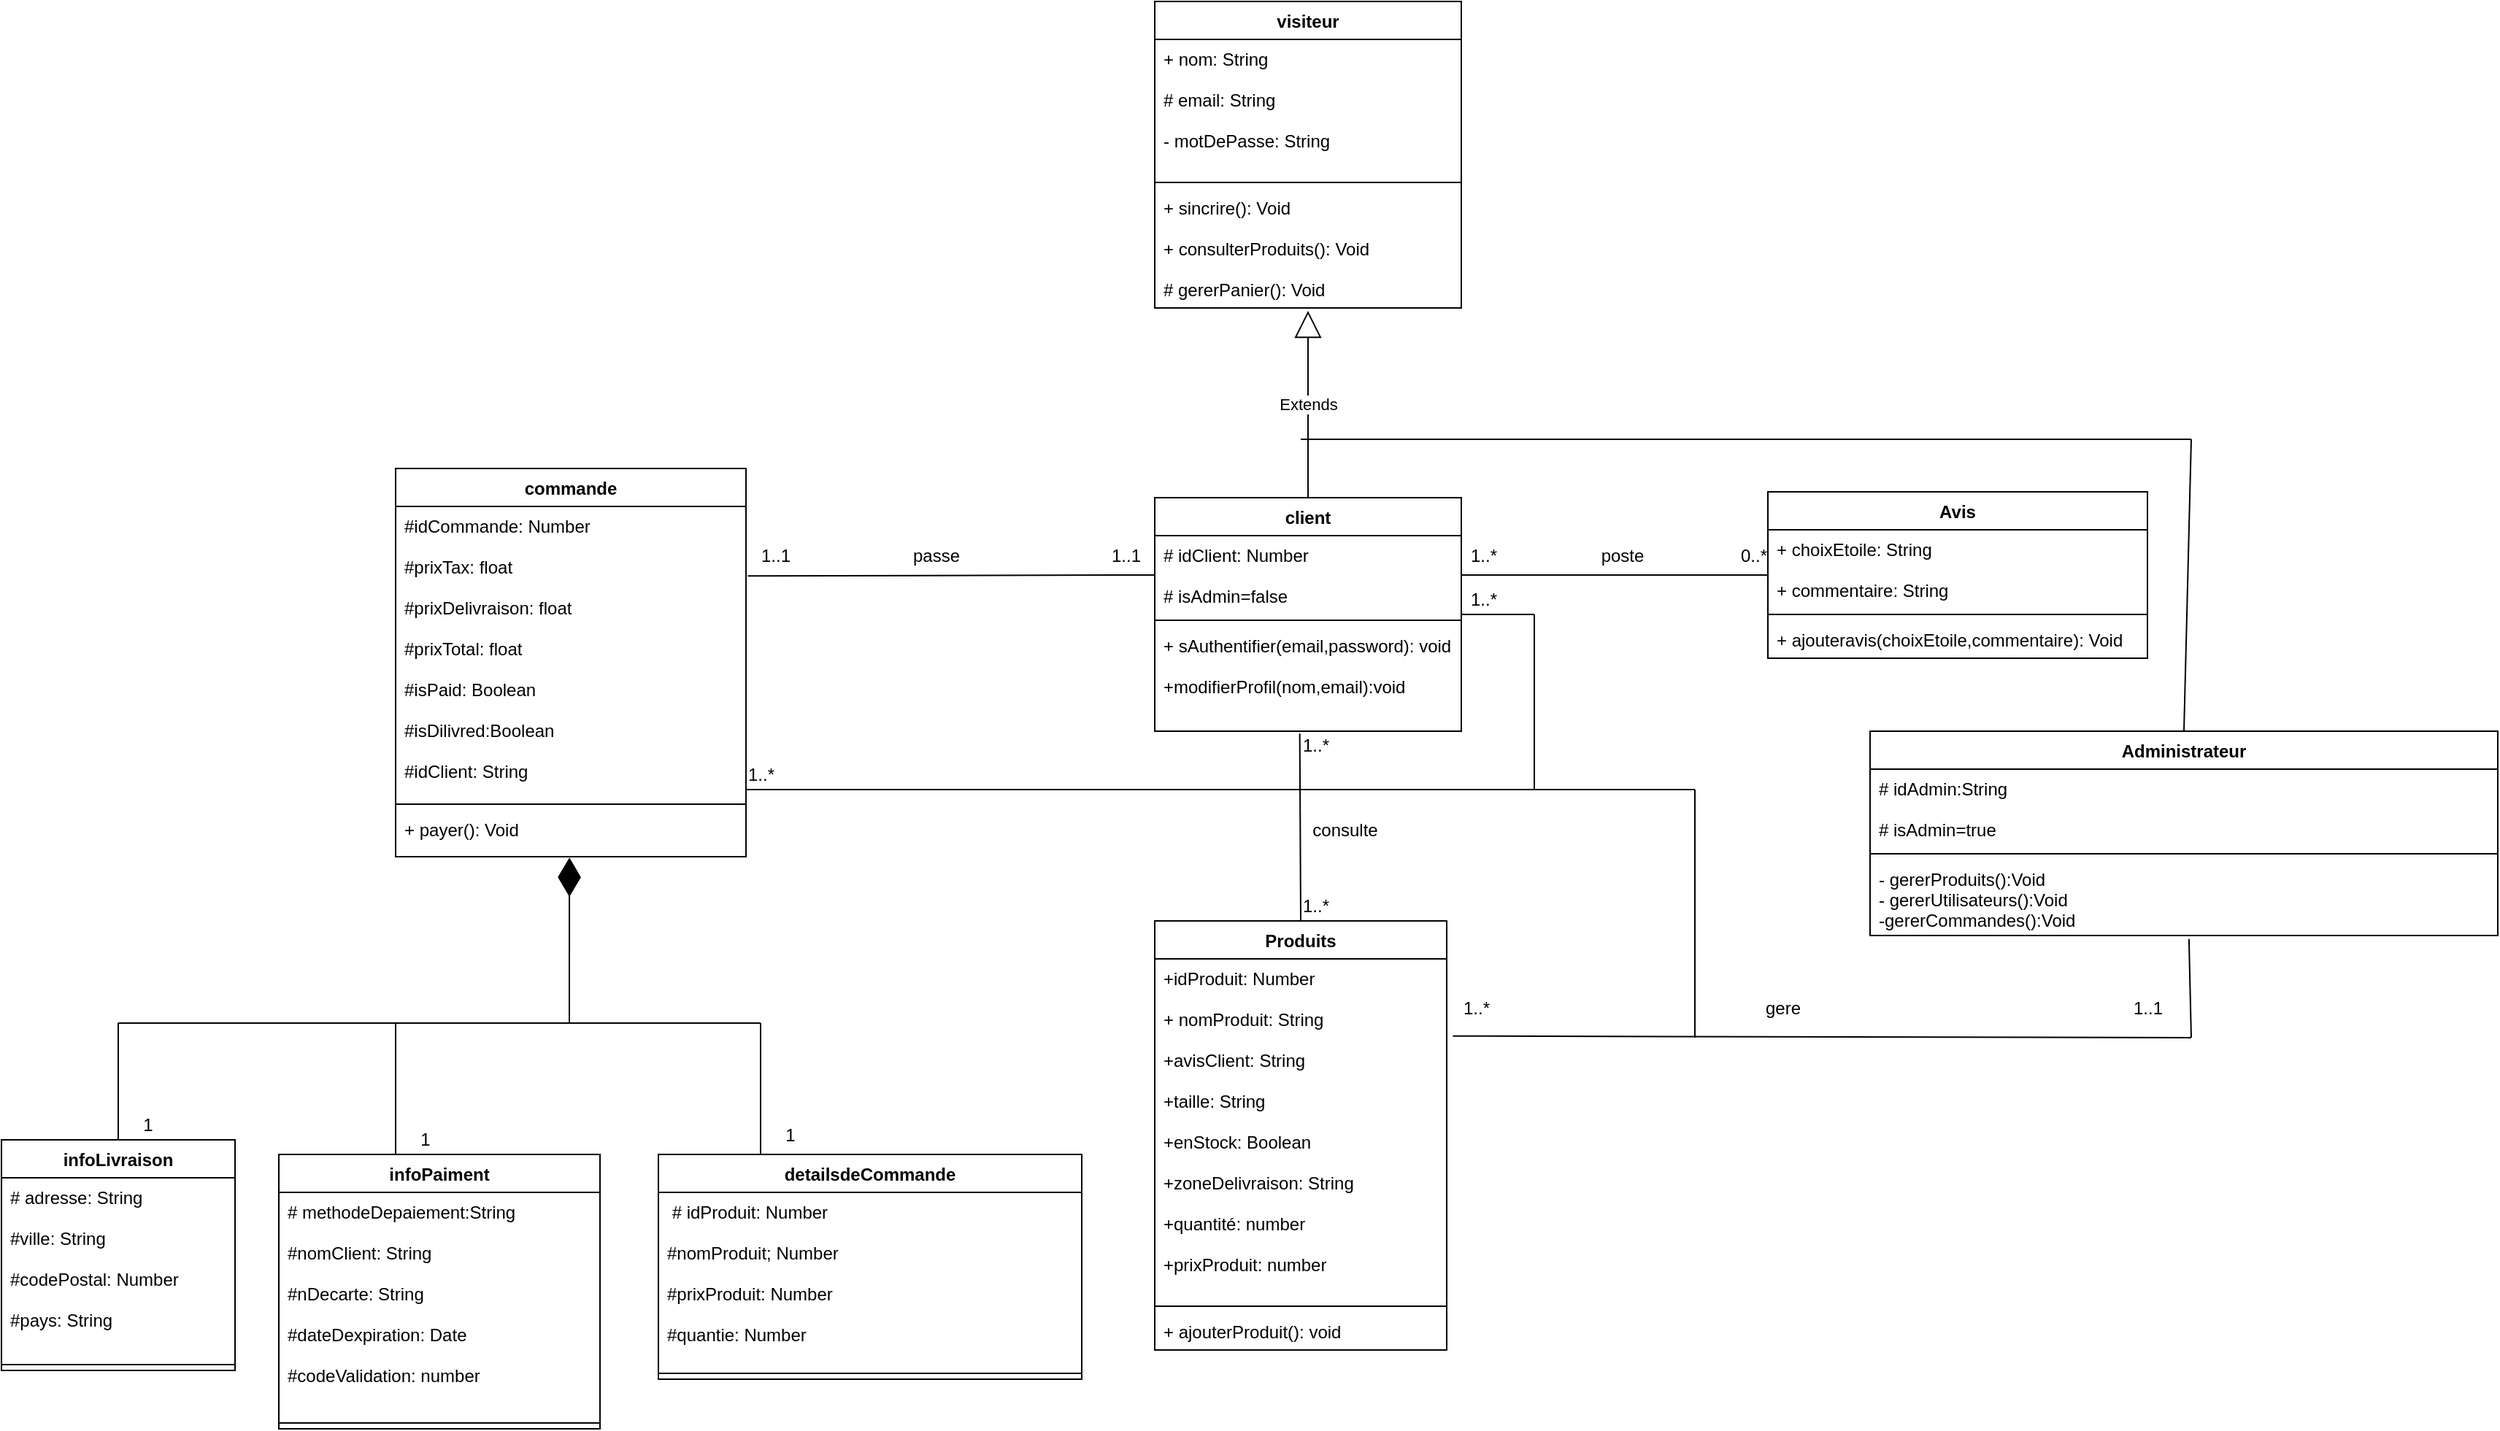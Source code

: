 <mxfile version="18.0.6" type="device"><diagram id="C5RBs43oDa-KdzZeNtuy" name="Page-1"><mxGraphModel dx="3620" dy="986" grid="1" gridSize="10" guides="1" tooltips="1" connect="1" arrows="1" fold="1" page="1" pageScale="1" pageWidth="827" pageHeight="1169" math="0" shadow="0"><root><mxCell id="WIyWlLk6GJQsqaUBKTNV-0"/><mxCell id="WIyWlLk6GJQsqaUBKTNV-1" parent="WIyWlLk6GJQsqaUBKTNV-0"/><mxCell id="Y_8PUAA5JZlrQb6IXY1O-14" value="visiteur" style="swimlane;fontStyle=1;align=center;verticalAlign=top;childLayout=stackLayout;horizontal=1;startSize=26;horizontalStack=0;resizeParent=1;resizeParentMax=0;resizeLast=0;collapsible=1;marginBottom=0;" parent="WIyWlLk6GJQsqaUBKTNV-1" vertex="1"><mxGeometry x="-330" y="20" width="210" height="210" as="geometry"/></mxCell><mxCell id="Y_8PUAA5JZlrQb6IXY1O-15" value="+ nom: String&#10;&#10;# email: String&#10;&#10;- motDePasse: String&#10;&#10;" style="text;strokeColor=none;fillColor=none;align=left;verticalAlign=top;spacingLeft=4;spacingRight=4;overflow=hidden;rotatable=0;points=[[0,0.5],[1,0.5]];portConstraint=eastwest;" parent="Y_8PUAA5JZlrQb6IXY1O-14" vertex="1"><mxGeometry y="26" width="210" height="94" as="geometry"/></mxCell><mxCell id="Y_8PUAA5JZlrQb6IXY1O-16" value="" style="line;strokeWidth=1;fillColor=none;align=left;verticalAlign=middle;spacingTop=-1;spacingLeft=3;spacingRight=3;rotatable=0;labelPosition=right;points=[];portConstraint=eastwest;" parent="Y_8PUAA5JZlrQb6IXY1O-14" vertex="1"><mxGeometry y="120" width="210" height="8" as="geometry"/></mxCell><mxCell id="Y_8PUAA5JZlrQb6IXY1O-17" value="+ sincrire(): Void&#10;&#10;+ consulterProduits(): Void&#10;&#10;# gererPanier(): Void" style="text;strokeColor=none;fillColor=none;align=left;verticalAlign=top;spacingLeft=4;spacingRight=4;overflow=hidden;rotatable=0;points=[[0,0.5],[1,0.5]];portConstraint=eastwest;" parent="Y_8PUAA5JZlrQb6IXY1O-14" vertex="1"><mxGeometry y="128" width="210" height="82" as="geometry"/></mxCell><mxCell id="Y_8PUAA5JZlrQb6IXY1O-18" value="client" style="swimlane;fontStyle=1;align=center;verticalAlign=top;childLayout=stackLayout;horizontal=1;startSize=26;horizontalStack=0;resizeParent=1;resizeParentMax=0;resizeLast=0;collapsible=1;marginBottom=0;" parent="WIyWlLk6GJQsqaUBKTNV-1" vertex="1"><mxGeometry x="-330" y="360" width="210" height="160" as="geometry"/></mxCell><mxCell id="Y_8PUAA5JZlrQb6IXY1O-19" value="# idClient: Number&#10;&#10;# isAdmin=false&#10;&#10;&#10;" style="text;strokeColor=none;fillColor=none;align=left;verticalAlign=top;spacingLeft=4;spacingRight=4;overflow=hidden;rotatable=0;points=[[0,0.5],[1,0.5]];portConstraint=eastwest;" parent="Y_8PUAA5JZlrQb6IXY1O-18" vertex="1"><mxGeometry y="26" width="210" height="54" as="geometry"/></mxCell><mxCell id="Y_8PUAA5JZlrQb6IXY1O-20" value="" style="line;strokeWidth=1;fillColor=none;align=left;verticalAlign=middle;spacingTop=-1;spacingLeft=3;spacingRight=3;rotatable=0;labelPosition=right;points=[];portConstraint=eastwest;" parent="Y_8PUAA5JZlrQb6IXY1O-18" vertex="1"><mxGeometry y="80" width="210" height="8" as="geometry"/></mxCell><mxCell id="Y_8PUAA5JZlrQb6IXY1O-21" value="+ sAuthentifier(email,password): void&#10;&#10;+modifierProfil(nom,email):void" style="text;strokeColor=none;fillColor=none;align=left;verticalAlign=top;spacingLeft=4;spacingRight=4;overflow=hidden;rotatable=0;points=[[0,0.5],[1,0.5]];portConstraint=eastwest;" parent="Y_8PUAA5JZlrQb6IXY1O-18" vertex="1"><mxGeometry y="88" width="210" height="72" as="geometry"/></mxCell><mxCell id="Y_8PUAA5JZlrQb6IXY1O-22" value="Extends" style="endArrow=block;endSize=16;endFill=0;html=1;rounded=0;exitX=0.5;exitY=0;exitDx=0;exitDy=0;entryX=0.5;entryY=1.024;entryDx=0;entryDy=0;entryPerimeter=0;" parent="WIyWlLk6GJQsqaUBKTNV-1" source="Y_8PUAA5JZlrQb6IXY1O-18" target="Y_8PUAA5JZlrQb6IXY1O-17" edge="1"><mxGeometry width="160" relative="1" as="geometry"><mxPoint x="-250" y="350" as="sourcePoint"/><mxPoint x="-225" y="240" as="targetPoint"/></mxGeometry></mxCell><mxCell id="Y_8PUAA5JZlrQb6IXY1O-24" value="" style="endArrow=none;html=1;rounded=0;exitX=1;exitY=0.5;exitDx=0;exitDy=0;" parent="WIyWlLk6GJQsqaUBKTNV-1" source="Y_8PUAA5JZlrQb6IXY1O-19" target="Y_8PUAA5JZlrQb6IXY1O-25" edge="1"><mxGeometry width="50" height="50" relative="1" as="geometry"><mxPoint x="-80" y="420" as="sourcePoint"/><mxPoint x="-30" y="370" as="targetPoint"/></mxGeometry></mxCell><mxCell id="Y_8PUAA5JZlrQb6IXY1O-25" value="Avis" style="swimlane;fontStyle=1;align=center;verticalAlign=top;childLayout=stackLayout;horizontal=1;startSize=26;horizontalStack=0;resizeParent=1;resizeParentMax=0;resizeLast=0;collapsible=1;marginBottom=0;" parent="WIyWlLk6GJQsqaUBKTNV-1" vertex="1"><mxGeometry x="90" y="356" width="260" height="114" as="geometry"/></mxCell><mxCell id="Y_8PUAA5JZlrQb6IXY1O-26" value="+ choixEtoile: String&#10;&#10;+ commentaire: String" style="text;strokeColor=none;fillColor=none;align=left;verticalAlign=top;spacingLeft=4;spacingRight=4;overflow=hidden;rotatable=0;points=[[0,0.5],[1,0.5]];portConstraint=eastwest;" parent="Y_8PUAA5JZlrQb6IXY1O-25" vertex="1"><mxGeometry y="26" width="260" height="54" as="geometry"/></mxCell><mxCell id="Y_8PUAA5JZlrQb6IXY1O-27" value="" style="line;strokeWidth=1;fillColor=none;align=left;verticalAlign=middle;spacingTop=-1;spacingLeft=3;spacingRight=3;rotatable=0;labelPosition=right;points=[];portConstraint=eastwest;" parent="Y_8PUAA5JZlrQb6IXY1O-25" vertex="1"><mxGeometry y="80" width="260" height="8" as="geometry"/></mxCell><mxCell id="Y_8PUAA5JZlrQb6IXY1O-28" value="+ ajouteravis(choixEtoile,commentaire): Void" style="text;strokeColor=none;fillColor=none;align=left;verticalAlign=top;spacingLeft=4;spacingRight=4;overflow=hidden;rotatable=0;points=[[0,0.5],[1,0.5]];portConstraint=eastwest;" parent="Y_8PUAA5JZlrQb6IXY1O-25" vertex="1"><mxGeometry y="88" width="260" height="26" as="geometry"/></mxCell><mxCell id="Y_8PUAA5JZlrQb6IXY1O-29" value="poste" style="text;html=1;align=center;verticalAlign=middle;resizable=0;points=[];autosize=1;strokeColor=none;fillColor=none;" parent="WIyWlLk6GJQsqaUBKTNV-1" vertex="1"><mxGeometry x="-35" y="390" width="50" height="20" as="geometry"/></mxCell><mxCell id="Y_8PUAA5JZlrQb6IXY1O-31" value="1..*" style="text;html=1;align=center;verticalAlign=middle;resizable=0;points=[];autosize=1;strokeColor=none;fillColor=none;" parent="WIyWlLk6GJQsqaUBKTNV-1" vertex="1"><mxGeometry x="-120" y="390" width="30" height="20" as="geometry"/></mxCell><mxCell id="Y_8PUAA5JZlrQb6IXY1O-32" value="0..*" style="text;html=1;align=center;verticalAlign=middle;resizable=0;points=[];autosize=1;strokeColor=none;fillColor=none;" parent="WIyWlLk6GJQsqaUBKTNV-1" vertex="1"><mxGeometry x="65" y="390" width="30" height="20" as="geometry"/></mxCell><mxCell id="Y_8PUAA5JZlrQb6IXY1O-33" value="Produits" style="swimlane;fontStyle=1;align=center;verticalAlign=top;childLayout=stackLayout;horizontal=1;startSize=26;horizontalStack=0;resizeParent=1;resizeParentMax=0;resizeLast=0;collapsible=1;marginBottom=0;" parent="WIyWlLk6GJQsqaUBKTNV-1" vertex="1"><mxGeometry x="-330" y="650" width="200" height="294" as="geometry"/></mxCell><mxCell id="Y_8PUAA5JZlrQb6IXY1O-34" value="+idProduit: Number&#10;&#10;+ nomProduit: String&#10;&#10;+avisClient: String&#10;&#10;+taille: String&#10;&#10;+enStock: Boolean&#10;&#10;+zoneDelivraison: String&#10;&#10;+quantité: number&#10;&#10;+prixProduit: number" style="text;strokeColor=none;fillColor=none;align=left;verticalAlign=top;spacingLeft=4;spacingRight=4;overflow=hidden;rotatable=0;points=[[0,0.5],[1,0.5]];portConstraint=eastwest;" parent="Y_8PUAA5JZlrQb6IXY1O-33" vertex="1"><mxGeometry y="26" width="200" height="234" as="geometry"/></mxCell><mxCell id="Y_8PUAA5JZlrQb6IXY1O-35" value="" style="line;strokeWidth=1;fillColor=none;align=left;verticalAlign=middle;spacingTop=-1;spacingLeft=3;spacingRight=3;rotatable=0;labelPosition=right;points=[];portConstraint=eastwest;" parent="Y_8PUAA5JZlrQb6IXY1O-33" vertex="1"><mxGeometry y="260" width="200" height="8" as="geometry"/></mxCell><mxCell id="Y_8PUAA5JZlrQb6IXY1O-36" value="+ ajouterProduit(): void" style="text;strokeColor=none;fillColor=none;align=left;verticalAlign=top;spacingLeft=4;spacingRight=4;overflow=hidden;rotatable=0;points=[[0,0.5],[1,0.5]];portConstraint=eastwest;" parent="Y_8PUAA5JZlrQb6IXY1O-33" vertex="1"><mxGeometry y="268" width="200" height="26" as="geometry"/></mxCell><mxCell id="Y_8PUAA5JZlrQb6IXY1O-37" value="" style="endArrow=none;html=1;rounded=0;entryX=0.473;entryY=1.022;entryDx=0;entryDy=0;entryPerimeter=0;exitX=0.5;exitY=0;exitDx=0;exitDy=0;" parent="WIyWlLk6GJQsqaUBKTNV-1" source="Y_8PUAA5JZlrQb6IXY1O-33" target="Y_8PUAA5JZlrQb6IXY1O-21" edge="1"><mxGeometry width="50" height="50" relative="1" as="geometry"><mxPoint x="-230" y="630" as="sourcePoint"/><mxPoint x="-200" y="570" as="targetPoint"/></mxGeometry></mxCell><mxCell id="Y_8PUAA5JZlrQb6IXY1O-38" value="consulte" style="text;html=1;align=center;verticalAlign=middle;resizable=0;points=[];autosize=1;strokeColor=none;fillColor=none;" parent="WIyWlLk6GJQsqaUBKTNV-1" vertex="1"><mxGeometry x="-230" y="578" width="60" height="20" as="geometry"/></mxCell><mxCell id="Y_8PUAA5JZlrQb6IXY1O-39" value="1..*" style="text;html=1;align=center;verticalAlign=middle;resizable=0;points=[];autosize=1;strokeColor=none;fillColor=none;" parent="WIyWlLk6GJQsqaUBKTNV-1" vertex="1"><mxGeometry x="-235" y="520" width="30" height="20" as="geometry"/></mxCell><mxCell id="Y_8PUAA5JZlrQb6IXY1O-40" value="1..*" style="text;html=1;align=center;verticalAlign=middle;resizable=0;points=[];autosize=1;strokeColor=none;fillColor=none;" parent="WIyWlLk6GJQsqaUBKTNV-1" vertex="1"><mxGeometry x="-235" y="630" width="30" height="20" as="geometry"/></mxCell><mxCell id="Y_8PUAA5JZlrQb6IXY1O-41" value="" style="endArrow=none;html=1;rounded=0;entryX=0;entryY=0.5;entryDx=0;entryDy=0;exitX=1.005;exitY=0.238;exitDx=0;exitDy=0;exitPerimeter=0;" parent="WIyWlLk6GJQsqaUBKTNV-1" source="Y_8PUAA5JZlrQb6IXY1O-43" target="Y_8PUAA5JZlrQb6IXY1O-19" edge="1"><mxGeometry width="50" height="50" relative="1" as="geometry"><mxPoint x="-600" y="413" as="sourcePoint"/><mxPoint x="-460" y="420" as="targetPoint"/></mxGeometry></mxCell><mxCell id="Y_8PUAA5JZlrQb6IXY1O-42" value="commande" style="swimlane;fontStyle=1;align=center;verticalAlign=top;childLayout=stackLayout;horizontal=1;startSize=26;horizontalStack=0;resizeParent=1;resizeParentMax=0;resizeLast=0;collapsible=1;marginBottom=0;" parent="WIyWlLk6GJQsqaUBKTNV-1" vertex="1"><mxGeometry x="-850" y="340" width="240" height="266" as="geometry"/></mxCell><mxCell id="Y_8PUAA5JZlrQb6IXY1O-43" value="#idCommande: Number&#10;&#10;#prixTax: float&#10;&#10;#prixDelivraison: float&#10;&#10;#prixTotal: float&#10;&#10;#isPaid: Boolean&#10;&#10;#isDilivred:Boolean&#10;&#10;#idClient: String" style="text;strokeColor=none;fillColor=none;align=left;verticalAlign=top;spacingLeft=4;spacingRight=4;overflow=hidden;rotatable=0;points=[[0,0.5],[1,0.5]];portConstraint=eastwest;" parent="Y_8PUAA5JZlrQb6IXY1O-42" vertex="1"><mxGeometry y="26" width="240" height="200" as="geometry"/></mxCell><mxCell id="Y_8PUAA5JZlrQb6IXY1O-44" value="" style="line;strokeWidth=1;fillColor=none;align=left;verticalAlign=middle;spacingTop=-1;spacingLeft=3;spacingRight=3;rotatable=0;labelPosition=right;points=[];portConstraint=eastwest;" parent="Y_8PUAA5JZlrQb6IXY1O-42" vertex="1"><mxGeometry y="226" width="240" height="8" as="geometry"/></mxCell><mxCell id="Y_8PUAA5JZlrQb6IXY1O-45" value="+ payer(): Void" style="text;strokeColor=none;fillColor=none;align=left;verticalAlign=top;spacingLeft=4;spacingRight=4;overflow=hidden;rotatable=0;points=[[0,0.5],[1,0.5]];portConstraint=eastwest;" parent="Y_8PUAA5JZlrQb6IXY1O-42" vertex="1"><mxGeometry y="234" width="240" height="32" as="geometry"/></mxCell><mxCell id="Y_8PUAA5JZlrQb6IXY1O-46" value="passe" style="text;html=1;align=center;verticalAlign=middle;resizable=0;points=[];autosize=1;strokeColor=none;fillColor=none;" parent="WIyWlLk6GJQsqaUBKTNV-1" vertex="1"><mxGeometry x="-505" y="390" width="50" height="20" as="geometry"/></mxCell><mxCell id="Y_8PUAA5JZlrQb6IXY1O-47" value="1..1" style="text;html=1;align=center;verticalAlign=middle;resizable=0;points=[];autosize=1;strokeColor=none;fillColor=none;" parent="WIyWlLk6GJQsqaUBKTNV-1" vertex="1"><mxGeometry x="-370" y="390" width="40" height="20" as="geometry"/></mxCell><mxCell id="Y_8PUAA5JZlrQb6IXY1O-48" value="1..1" style="text;html=1;align=center;verticalAlign=middle;resizable=0;points=[];autosize=1;strokeColor=none;fillColor=none;" parent="WIyWlLk6GJQsqaUBKTNV-1" vertex="1"><mxGeometry x="-610" y="390" width="40" height="20" as="geometry"/></mxCell><mxCell id="Y_8PUAA5JZlrQb6IXY1O-50" value="" style="endArrow=diamondThin;endFill=1;endSize=24;html=1;rounded=0;entryX=0.496;entryY=1.018;entryDx=0;entryDy=0;entryPerimeter=0;" parent="WIyWlLk6GJQsqaUBKTNV-1" target="Y_8PUAA5JZlrQb6IXY1O-45" edge="1"><mxGeometry width="160" relative="1" as="geometry"><mxPoint x="-731" y="720" as="sourcePoint"/><mxPoint x="-690" y="780" as="targetPoint"/></mxGeometry></mxCell><mxCell id="Y_8PUAA5JZlrQb6IXY1O-52" value="" style="endArrow=none;html=1;rounded=0;" parent="WIyWlLk6GJQsqaUBKTNV-1" edge="1"><mxGeometry width="50" height="50" relative="1" as="geometry"><mxPoint x="-850" y="720" as="sourcePoint"/><mxPoint x="-600" y="720" as="targetPoint"/></mxGeometry></mxCell><mxCell id="Y_8PUAA5JZlrQb6IXY1O-53" value="" style="endArrow=none;html=1;rounded=0;" parent="WIyWlLk6GJQsqaUBKTNV-1" edge="1"><mxGeometry width="50" height="50" relative="1" as="geometry"><mxPoint x="-600" y="810" as="sourcePoint"/><mxPoint x="-600" y="720" as="targetPoint"/></mxGeometry></mxCell><mxCell id="Y_8PUAA5JZlrQb6IXY1O-54" value="" style="endArrow=none;html=1;rounded=0;" parent="WIyWlLk6GJQsqaUBKTNV-1" edge="1"><mxGeometry width="50" height="50" relative="1" as="geometry"><mxPoint x="-850" y="810" as="sourcePoint"/><mxPoint x="-850" y="720" as="targetPoint"/></mxGeometry></mxCell><mxCell id="Y_8PUAA5JZlrQb6IXY1O-55" value="infoPaiment" style="swimlane;fontStyle=1;align=center;verticalAlign=top;childLayout=stackLayout;horizontal=1;startSize=26;horizontalStack=0;resizeParent=1;resizeParentMax=0;resizeLast=0;collapsible=1;marginBottom=0;" parent="WIyWlLk6GJQsqaUBKTNV-1" vertex="1"><mxGeometry x="-930" y="810" width="220" height="188" as="geometry"/></mxCell><mxCell id="Y_8PUAA5JZlrQb6IXY1O-56" value="# methodeDepaiement:String&#10;&#10;#nomClient: String&#10;&#10;#nDecarte: String&#10;&#10;#dateDexpiration: Date&#10;&#10;#codeValidation: number" style="text;strokeColor=none;fillColor=none;align=left;verticalAlign=top;spacingLeft=4;spacingRight=4;overflow=hidden;rotatable=0;points=[[0,0.5],[1,0.5]];portConstraint=eastwest;" parent="Y_8PUAA5JZlrQb6IXY1O-55" vertex="1"><mxGeometry y="26" width="220" height="154" as="geometry"/></mxCell><mxCell id="Y_8PUAA5JZlrQb6IXY1O-57" value="" style="line;strokeWidth=1;fillColor=none;align=left;verticalAlign=middle;spacingTop=-1;spacingLeft=3;spacingRight=3;rotatable=0;labelPosition=right;points=[];portConstraint=eastwest;" parent="Y_8PUAA5JZlrQb6IXY1O-55" vertex="1"><mxGeometry y="180" width="220" height="8" as="geometry"/></mxCell><mxCell id="Y_8PUAA5JZlrQb6IXY1O-59" value="detailsdeCommande" style="swimlane;fontStyle=1;align=center;verticalAlign=top;childLayout=stackLayout;horizontal=1;startSize=26;horizontalStack=0;resizeParent=1;resizeParentMax=0;resizeLast=0;collapsible=1;marginBottom=0;" parent="WIyWlLk6GJQsqaUBKTNV-1" vertex="1"><mxGeometry x="-670" y="810" width="290" height="154" as="geometry"/></mxCell><mxCell id="Y_8PUAA5JZlrQb6IXY1O-73" value=" # idProduit: Number&#10;&#10;#nomProduit; Number&#10;&#10;#prixProduit: Number&#10;&#10;#quantie: Number" style="text;strokeColor=none;fillColor=none;align=left;verticalAlign=top;spacingLeft=4;spacingRight=4;overflow=hidden;rotatable=0;points=[[0,0.5],[1,0.5]];portConstraint=eastwest;" parent="Y_8PUAA5JZlrQb6IXY1O-59" vertex="1"><mxGeometry y="26" width="290" height="120" as="geometry"/></mxCell><mxCell id="Y_8PUAA5JZlrQb6IXY1O-61" value="" style="line;strokeWidth=1;fillColor=none;align=left;verticalAlign=middle;spacingTop=-1;spacingLeft=3;spacingRight=3;rotatable=0;labelPosition=right;points=[];portConstraint=eastwest;" parent="Y_8PUAA5JZlrQb6IXY1O-59" vertex="1"><mxGeometry y="146" width="290" height="8" as="geometry"/></mxCell><mxCell id="Y_8PUAA5JZlrQb6IXY1O-74" value="" style="endArrow=none;html=1;rounded=0;" parent="WIyWlLk6GJQsqaUBKTNV-1" edge="1"><mxGeometry width="50" height="50" relative="1" as="geometry"><mxPoint x="-1040" y="720" as="sourcePoint"/><mxPoint x="-850" y="720" as="targetPoint"/></mxGeometry></mxCell><mxCell id="Y_8PUAA5JZlrQb6IXY1O-75" value="" style="endArrow=none;html=1;rounded=0;" parent="WIyWlLk6GJQsqaUBKTNV-1" edge="1"><mxGeometry width="50" height="50" relative="1" as="geometry"><mxPoint x="-1040" y="800" as="sourcePoint"/><mxPoint x="-1040" y="720" as="targetPoint"/></mxGeometry></mxCell><mxCell id="Y_8PUAA5JZlrQb6IXY1O-76" value="infoLivraison" style="swimlane;fontStyle=1;align=center;verticalAlign=top;childLayout=stackLayout;horizontal=1;startSize=26;horizontalStack=0;resizeParent=1;resizeParentMax=0;resizeLast=0;collapsible=1;marginBottom=0;" parent="WIyWlLk6GJQsqaUBKTNV-1" vertex="1"><mxGeometry x="-1120" y="800" width="160" height="158" as="geometry"/></mxCell><mxCell id="Y_8PUAA5JZlrQb6IXY1O-77" value="# adresse: String&#10;&#10;#ville: String&#10;&#10;#codePostal: Number&#10;&#10;#pays: String&#10;&#10;" style="text;strokeColor=none;fillColor=none;align=left;verticalAlign=top;spacingLeft=4;spacingRight=4;overflow=hidden;rotatable=0;points=[[0,0.5],[1,0.5]];portConstraint=eastwest;" parent="Y_8PUAA5JZlrQb6IXY1O-76" vertex="1"><mxGeometry y="26" width="160" height="124" as="geometry"/></mxCell><mxCell id="Y_8PUAA5JZlrQb6IXY1O-78" value="" style="line;strokeWidth=1;fillColor=none;align=left;verticalAlign=middle;spacingTop=-1;spacingLeft=3;spacingRight=3;rotatable=0;labelPosition=right;points=[];portConstraint=eastwest;" parent="Y_8PUAA5JZlrQb6IXY1O-76" vertex="1"><mxGeometry y="150" width="160" height="8" as="geometry"/></mxCell><mxCell id="Y_8PUAA5JZlrQb6IXY1O-81" value="1" style="text;html=1;align=center;verticalAlign=middle;resizable=0;points=[];autosize=1;strokeColor=none;fillColor=none;" parent="WIyWlLk6GJQsqaUBKTNV-1" vertex="1"><mxGeometry x="-590" y="787" width="20" height="20" as="geometry"/></mxCell><mxCell id="Y_8PUAA5JZlrQb6IXY1O-82" value="1" style="text;html=1;align=center;verticalAlign=middle;resizable=0;points=[];autosize=1;strokeColor=none;fillColor=none;" parent="WIyWlLk6GJQsqaUBKTNV-1" vertex="1"><mxGeometry x="-840" y="790" width="20" height="20" as="geometry"/></mxCell><mxCell id="Y_8PUAA5JZlrQb6IXY1O-83" value="1" style="text;html=1;align=center;verticalAlign=middle;resizable=0;points=[];autosize=1;strokeColor=none;fillColor=none;" parent="WIyWlLk6GJQsqaUBKTNV-1" vertex="1"><mxGeometry x="-1030" y="780" width="20" height="20" as="geometry"/></mxCell><mxCell id="Y_8PUAA5JZlrQb6IXY1O-85" value="Administrateur" style="swimlane;fontStyle=1;align=center;verticalAlign=top;childLayout=stackLayout;horizontal=1;startSize=26;horizontalStack=0;resizeParent=1;resizeParentMax=0;resizeLast=0;collapsible=1;marginBottom=0;" parent="WIyWlLk6GJQsqaUBKTNV-1" vertex="1"><mxGeometry x="160" y="520" width="430" height="140" as="geometry"/></mxCell><mxCell id="Y_8PUAA5JZlrQb6IXY1O-86" value="# idAdmin:String&#10;&#10;# isAdmin=true" style="text;strokeColor=none;fillColor=none;align=left;verticalAlign=top;spacingLeft=4;spacingRight=4;overflow=hidden;rotatable=0;points=[[0,0.5],[1,0.5]];portConstraint=eastwest;" parent="Y_8PUAA5JZlrQb6IXY1O-85" vertex="1"><mxGeometry y="26" width="430" height="54" as="geometry"/></mxCell><mxCell id="Y_8PUAA5JZlrQb6IXY1O-87" value="" style="line;strokeWidth=1;fillColor=none;align=left;verticalAlign=middle;spacingTop=-1;spacingLeft=3;spacingRight=3;rotatable=0;labelPosition=right;points=[];portConstraint=eastwest;" parent="Y_8PUAA5JZlrQb6IXY1O-85" vertex="1"><mxGeometry y="80" width="430" height="8" as="geometry"/></mxCell><mxCell id="Y_8PUAA5JZlrQb6IXY1O-88" value="- gererProduits():Void&#10;- gererUtilisateurs():Void&#10;-gererCommandes():Void" style="text;strokeColor=none;fillColor=none;align=left;verticalAlign=top;spacingLeft=4;spacingRight=4;overflow=hidden;rotatable=0;points=[[0,0.5],[1,0.5]];portConstraint=eastwest;" parent="Y_8PUAA5JZlrQb6IXY1O-85" vertex="1"><mxGeometry y="88" width="430" height="52" as="geometry"/></mxCell><mxCell id="Y_8PUAA5JZlrQb6IXY1O-90" value="" style="endArrow=none;html=1;rounded=0;" parent="WIyWlLk6GJQsqaUBKTNV-1" edge="1"><mxGeometry width="50" height="50" relative="1" as="geometry"><mxPoint x="-230" y="320" as="sourcePoint"/><mxPoint x="380" y="320" as="targetPoint"/></mxGeometry></mxCell><mxCell id="Y_8PUAA5JZlrQb6IXY1O-91" value="" style="endArrow=none;html=1;rounded=0;exitX=0.5;exitY=0;exitDx=0;exitDy=0;" parent="WIyWlLk6GJQsqaUBKTNV-1" source="Y_8PUAA5JZlrQb6IXY1O-85" edge="1"><mxGeometry width="50" height="50" relative="1" as="geometry"><mxPoint x="440" y="572" as="sourcePoint"/><mxPoint x="380" y="320" as="targetPoint"/></mxGeometry></mxCell><mxCell id="Y_8PUAA5JZlrQb6IXY1O-92" value="" style="endArrow=none;html=1;rounded=0;exitX=1.021;exitY=0.226;exitDx=0;exitDy=0;exitPerimeter=0;" parent="WIyWlLk6GJQsqaUBKTNV-1" source="Y_8PUAA5JZlrQb6IXY1O-34" edge="1"><mxGeometry width="50" height="50" relative="1" as="geometry"><mxPoint x="10" y="780" as="sourcePoint"/><mxPoint x="380" y="730" as="targetPoint"/></mxGeometry></mxCell><mxCell id="Y_8PUAA5JZlrQb6IXY1O-93" value="" style="endArrow=none;html=1;rounded=0;entryX=0.508;entryY=1.046;entryDx=0;entryDy=0;entryPerimeter=0;" parent="WIyWlLk6GJQsqaUBKTNV-1" target="Y_8PUAA5JZlrQb6IXY1O-88" edge="1"><mxGeometry width="50" height="50" relative="1" as="geometry"><mxPoint x="380" y="730" as="sourcePoint"/><mxPoint x="-240" y="540" as="targetPoint"/></mxGeometry></mxCell><mxCell id="Y_8PUAA5JZlrQb6IXY1O-94" value="gere" style="text;html=1;align=center;verticalAlign=middle;resizable=0;points=[];autosize=1;strokeColor=none;fillColor=none;" parent="WIyWlLk6GJQsqaUBKTNV-1" vertex="1"><mxGeometry x="80" y="700" width="40" height="20" as="geometry"/></mxCell><mxCell id="Y_8PUAA5JZlrQb6IXY1O-95" value="1..1" style="text;html=1;align=center;verticalAlign=middle;resizable=0;points=[];autosize=1;strokeColor=none;fillColor=none;" parent="WIyWlLk6GJQsqaUBKTNV-1" vertex="1"><mxGeometry x="330" y="700" width="40" height="20" as="geometry"/></mxCell><mxCell id="Y_8PUAA5JZlrQb6IXY1O-96" value="1..*" style="text;html=1;align=center;verticalAlign=middle;resizable=0;points=[];autosize=1;strokeColor=none;fillColor=none;" parent="WIyWlLk6GJQsqaUBKTNV-1" vertex="1"><mxGeometry x="-125" y="700" width="30" height="20" as="geometry"/></mxCell><mxCell id="Y_8PUAA5JZlrQb6IXY1O-97" value="" style="endArrow=none;html=1;rounded=0;" parent="WIyWlLk6GJQsqaUBKTNV-1" edge="1"><mxGeometry width="50" height="50" relative="1" as="geometry"><mxPoint x="-610" y="560" as="sourcePoint"/><mxPoint x="40" y="560" as="targetPoint"/></mxGeometry></mxCell><mxCell id="Y_8PUAA5JZlrQb6IXY1O-99" value="" style="endArrow=none;html=1;rounded=0;" parent="WIyWlLk6GJQsqaUBKTNV-1" edge="1"><mxGeometry width="50" height="50" relative="1" as="geometry"><mxPoint x="40" y="730" as="sourcePoint"/><mxPoint x="40" y="560" as="targetPoint"/></mxGeometry></mxCell><mxCell id="Y_8PUAA5JZlrQb6IXY1O-100" value="1..*" style="text;html=1;align=center;verticalAlign=middle;resizable=0;points=[];autosize=1;strokeColor=none;fillColor=none;" parent="WIyWlLk6GJQsqaUBKTNV-1" vertex="1"><mxGeometry x="-615" y="540" width="30" height="20" as="geometry"/></mxCell><mxCell id="Y_8PUAA5JZlrQb6IXY1O-101" value="" style="endArrow=none;html=1;rounded=0;" parent="WIyWlLk6GJQsqaUBKTNV-1" edge="1"><mxGeometry width="50" height="50" relative="1" as="geometry"><mxPoint x="-70" y="560" as="sourcePoint"/><mxPoint x="-70" y="440" as="targetPoint"/></mxGeometry></mxCell><mxCell id="Y_8PUAA5JZlrQb6IXY1O-102" value="" style="endArrow=none;html=1;rounded=0;" parent="WIyWlLk6GJQsqaUBKTNV-1" edge="1"><mxGeometry width="50" height="50" relative="1" as="geometry"><mxPoint x="-120" y="440" as="sourcePoint"/><mxPoint x="-70" y="440" as="targetPoint"/></mxGeometry></mxCell><mxCell id="Y_8PUAA5JZlrQb6IXY1O-103" value="1..*" style="text;html=1;align=center;verticalAlign=middle;resizable=0;points=[];autosize=1;strokeColor=none;fillColor=none;" parent="WIyWlLk6GJQsqaUBKTNV-1" vertex="1"><mxGeometry x="-120" y="420" width="30" height="20" as="geometry"/></mxCell></root></mxGraphModel></diagram></mxfile>